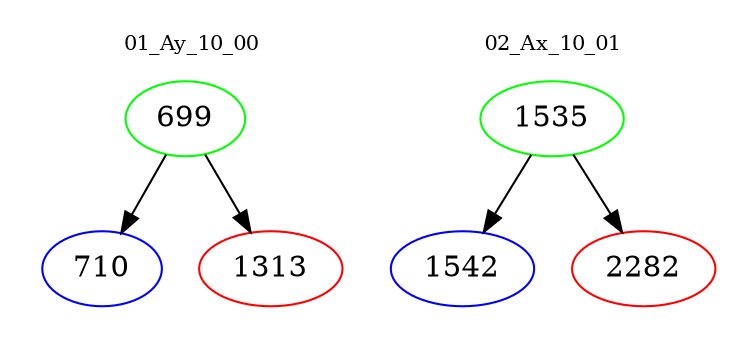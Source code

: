 digraph{
subgraph cluster_0 {
color = white
label = "01_Ay_10_00";
fontsize=10;
T0_699 [label="699", color="green"]
T0_699 -> T0_710 [color="black"]
T0_710 [label="710", color="blue"]
T0_699 -> T0_1313 [color="black"]
T0_1313 [label="1313", color="red"]
}
subgraph cluster_1 {
color = white
label = "02_Ax_10_01";
fontsize=10;
T1_1535 [label="1535", color="green"]
T1_1535 -> T1_1542 [color="black"]
T1_1542 [label="1542", color="blue"]
T1_1535 -> T1_2282 [color="black"]
T1_2282 [label="2282", color="red"]
}
}
